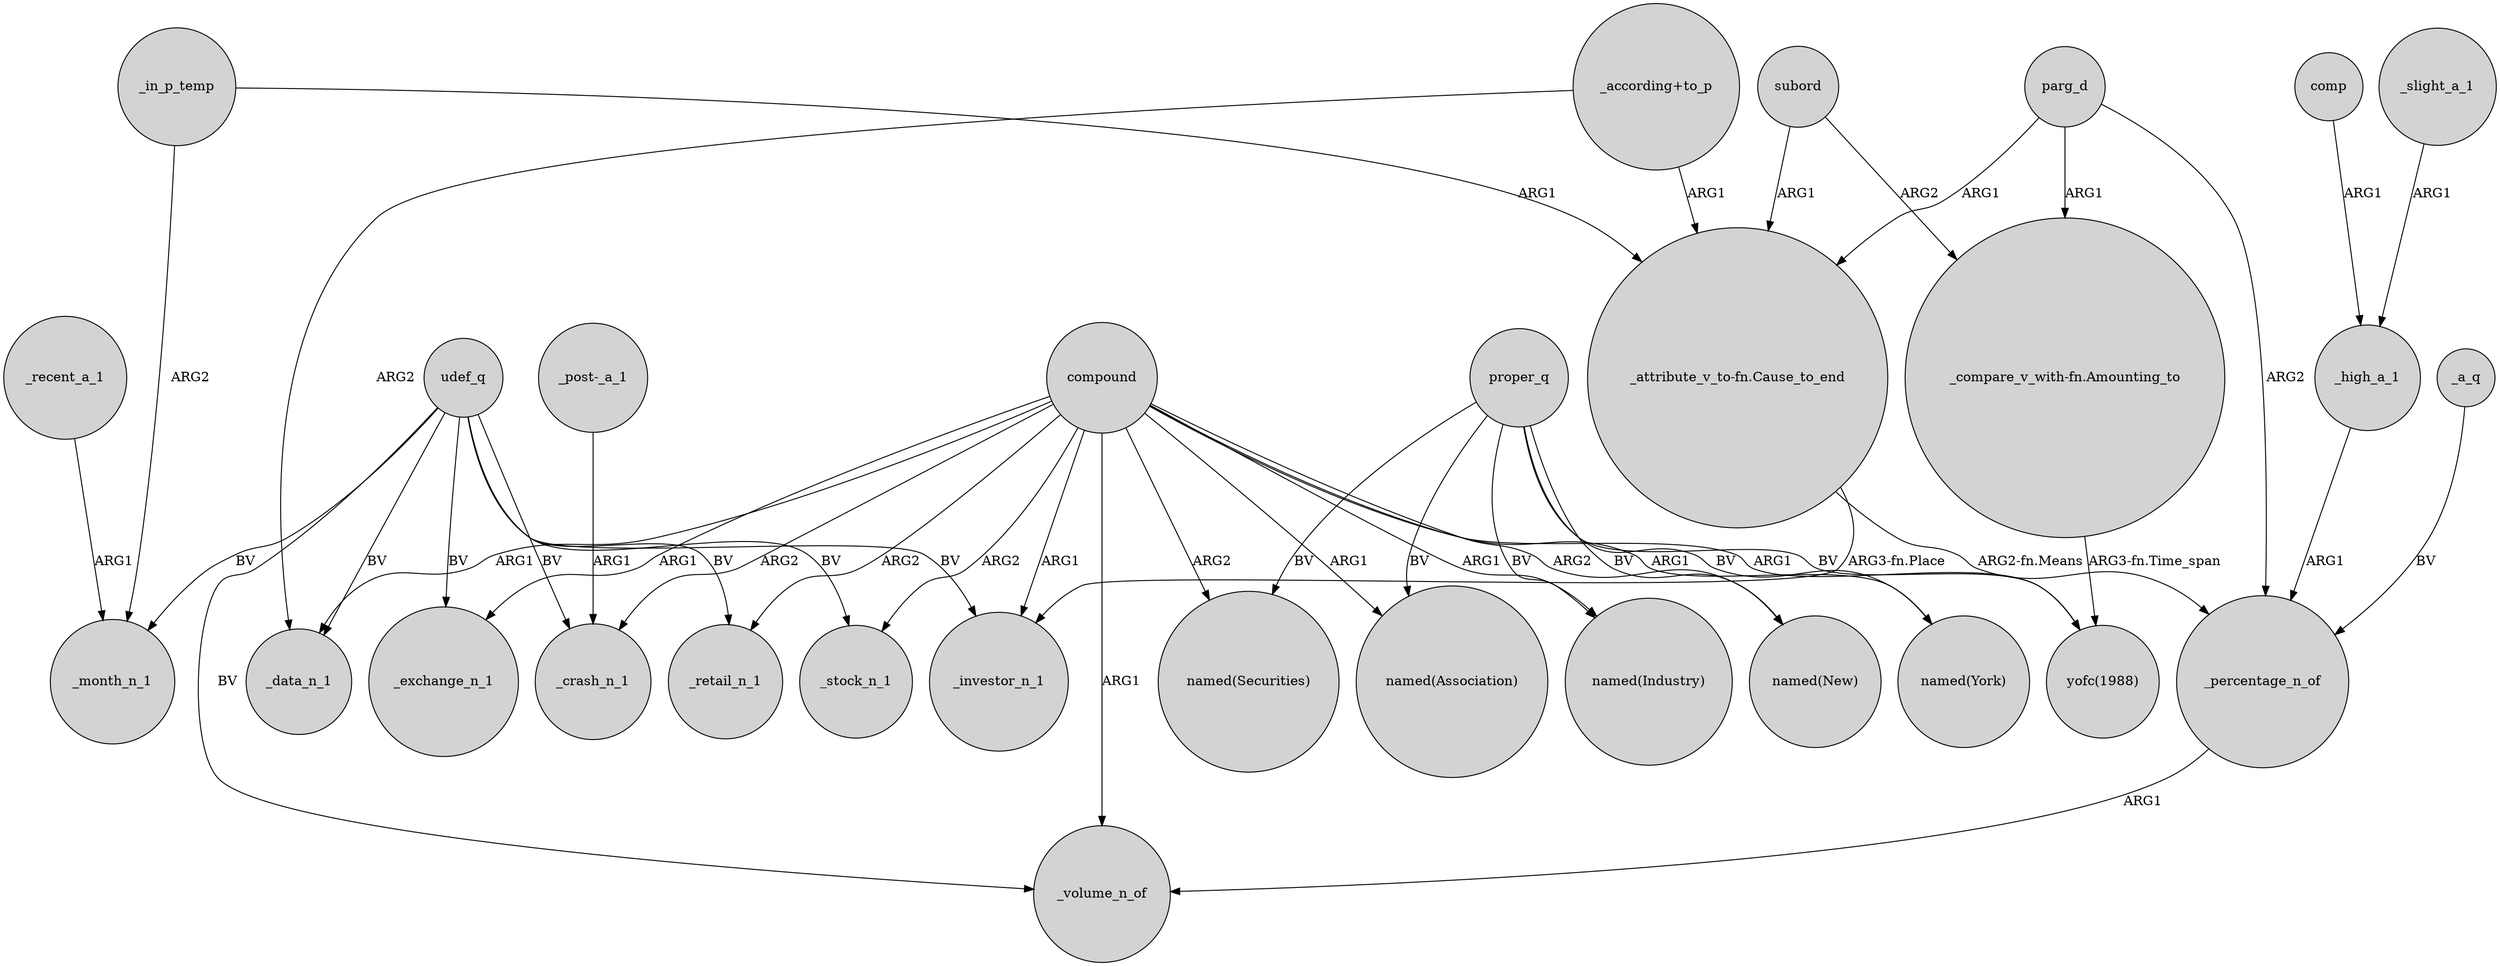 digraph {
	node [shape=circle style=filled]
	udef_q -> _month_n_1 [label=BV]
	compound -> _volume_n_of [label=ARG1]
	"_post-_a_1" -> _crash_n_1 [label=ARG1]
	compound -> _data_n_1 [label=ARG1]
	parg_d -> _percentage_n_of [label=ARG2]
	"_attribute_v_to-fn.Cause_to_end" -> _percentage_n_of [label="ARG2-fn.Means"]
	_percentage_n_of -> _volume_n_of [label=ARG1]
	proper_q -> "named(Securities)" [label=BV]
	compound -> "named(New)" [label=ARG2]
	subord -> "_attribute_v_to-fn.Cause_to_end" [label=ARG1]
	proper_q -> "named(Industry)" [label=BV]
	proper_q -> "named(New)" [label=BV]
	compound -> "yofc(1988)" [label=ARG1]
	udef_q -> _exchange_n_1 [label=BV]
	udef_q -> _crash_n_1 [label=BV]
	compound -> "named(Association)" [label=ARG1]
	udef_q -> _volume_n_of [label=BV]
	compound -> _retail_n_1 [label=ARG2]
	compound -> "named(Industry)" [label=ARG1]
	_slight_a_1 -> _high_a_1 [label=ARG1]
	compound -> _exchange_n_1 [label=ARG1]
	proper_q -> "named(York)" [label=BV]
	udef_q -> _retail_n_1 [label=BV]
	udef_q -> _stock_n_1 [label=BV]
	_recent_a_1 -> _month_n_1 [label=ARG1]
	"_compare_v_with-fn.Amounting_to" -> "yofc(1988)" [label="ARG3-fn.Time_span"]
	"_according+to_p" -> "_attribute_v_to-fn.Cause_to_end" [label=ARG1]
	_in_p_temp -> _month_n_1 [label=ARG2]
	comp -> _high_a_1 [label=ARG1]
	compound -> _stock_n_1 [label=ARG2]
	compound -> "named(Securities)" [label=ARG2]
	compound -> _investor_n_1 [label=ARG1]
	proper_q -> "named(Association)" [label=BV]
	"_according+to_p" -> _data_n_1 [label=ARG2]
	proper_q -> "yofc(1988)" [label=BV]
	_in_p_temp -> "_attribute_v_to-fn.Cause_to_end" [label=ARG1]
	parg_d -> "_attribute_v_to-fn.Cause_to_end" [label=ARG1]
	_high_a_1 -> _percentage_n_of [label=ARG1]
	subord -> "_compare_v_with-fn.Amounting_to" [label=ARG2]
	_a_q -> _percentage_n_of [label=BV]
	compound -> "named(York)" [label=ARG1]
	parg_d -> "_compare_v_with-fn.Amounting_to" [label=ARG1]
	udef_q -> _investor_n_1 [label=BV]
	"_attribute_v_to-fn.Cause_to_end" -> _investor_n_1 [label="ARG3-fn.Place"]
	compound -> _crash_n_1 [label=ARG2]
	udef_q -> _data_n_1 [label=BV]
}
